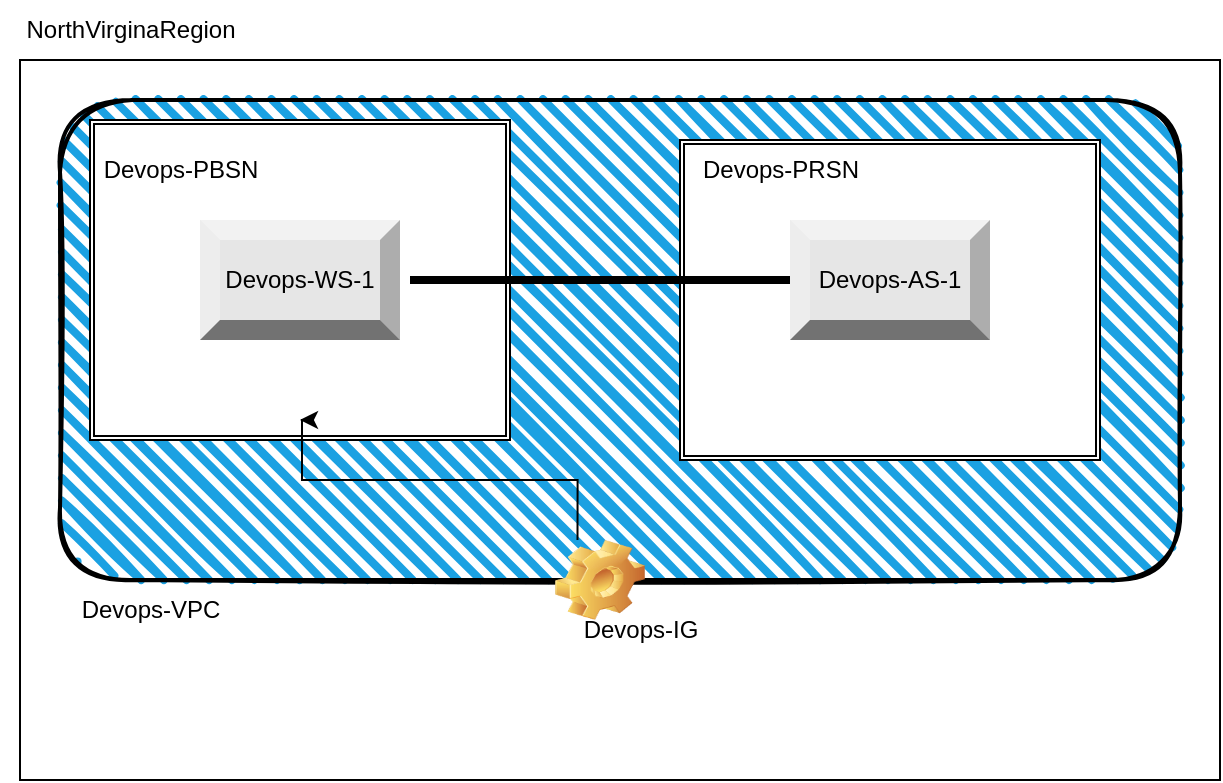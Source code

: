 <mxfile version="21.7.0" type="github">
  <diagram name="Page-1" id="AduzCYzp2sgBGg_k5Ylr">
    <mxGraphModel dx="880" dy="438" grid="1" gridSize="10" guides="1" tooltips="1" connect="1" arrows="1" fold="1" page="1" pageScale="1" pageWidth="850" pageHeight="1100" math="0" shadow="0">
      <root>
        <mxCell id="0" />
        <mxCell id="1" parent="0" />
        <mxCell id="Hh1YSapMTzfnrCuxQ2ml-1" value="" style="rounded=0;whiteSpace=wrap;html=1;" vertex="1" parent="1">
          <mxGeometry x="170" y="60" width="600" height="360" as="geometry" />
        </mxCell>
        <mxCell id="Hh1YSapMTzfnrCuxQ2ml-2" value="NorthVirginaRegion" style="text;html=1;align=center;verticalAlign=middle;resizable=0;points=[];autosize=1;strokeColor=none;fillColor=none;" vertex="1" parent="1">
          <mxGeometry x="160" y="30" width="130" height="30" as="geometry" />
        </mxCell>
        <mxCell id="Hh1YSapMTzfnrCuxQ2ml-3" value="" style="rounded=1;whiteSpace=wrap;html=1;strokeWidth=2;fillWeight=4;hachureGap=8;hachureAngle=45;fillColor=#1ba1e2;sketch=1;" vertex="1" parent="1">
          <mxGeometry x="190" y="80" width="560" height="240" as="geometry" />
        </mxCell>
        <mxCell id="Hh1YSapMTzfnrCuxQ2ml-4" value="Devops-VPC" style="text;html=1;align=center;verticalAlign=middle;resizable=0;points=[];autosize=1;strokeColor=none;fillColor=none;" vertex="1" parent="1">
          <mxGeometry x="190" y="320" width="90" height="30" as="geometry" />
        </mxCell>
        <mxCell id="Hh1YSapMTzfnrCuxQ2ml-6" value="" style="shape=ext;double=1;rounded=0;whiteSpace=wrap;html=1;" vertex="1" parent="1">
          <mxGeometry x="205" y="90" width="210" height="160" as="geometry" />
        </mxCell>
        <mxCell id="Hh1YSapMTzfnrCuxQ2ml-7" value="" style="shape=ext;double=1;rounded=0;whiteSpace=wrap;html=1;" vertex="1" parent="1">
          <mxGeometry x="500" y="100" width="210" height="160" as="geometry" />
        </mxCell>
        <mxCell id="Hh1YSapMTzfnrCuxQ2ml-8" value="Devops-PBSN" style="text;html=1;align=center;verticalAlign=middle;resizable=0;points=[];autosize=1;strokeColor=none;fillColor=none;" vertex="1" parent="1">
          <mxGeometry x="200" y="100" width="100" height="30" as="geometry" />
        </mxCell>
        <mxCell id="Hh1YSapMTzfnrCuxQ2ml-9" value="Devops-PRSN" style="text;html=1;align=center;verticalAlign=middle;resizable=0;points=[];autosize=1;strokeColor=none;fillColor=none;" vertex="1" parent="1">
          <mxGeometry x="500" y="100" width="100" height="30" as="geometry" />
        </mxCell>
        <mxCell id="Hh1YSapMTzfnrCuxQ2ml-11" value="Devops-WS-1" style="labelPosition=center;verticalLabelPosition=middle;align=center;html=1;shape=mxgraph.basic.shaded_button;dx=10;fillColor=#E6E6E6;strokeColor=none;whiteSpace=wrap;" vertex="1" parent="1">
          <mxGeometry x="260" y="140" width="100" height="60" as="geometry" />
        </mxCell>
        <mxCell id="Hh1YSapMTzfnrCuxQ2ml-12" value="Devops-AS-1" style="labelPosition=center;verticalLabelPosition=middle;align=center;html=1;shape=mxgraph.basic.shaded_button;dx=10;fillColor=#E6E6E6;strokeColor=none;whiteSpace=wrap;" vertex="1" parent="1">
          <mxGeometry x="555" y="140" width="100" height="60" as="geometry" />
        </mxCell>
        <mxCell id="Hh1YSapMTzfnrCuxQ2ml-13" value="" style="line;strokeWidth=4;html=1;perimeter=backbonePerimeter;points=[];outlineConnect=0;" vertex="1" parent="1">
          <mxGeometry x="365" y="165" width="190" height="10" as="geometry" />
        </mxCell>
        <mxCell id="Hh1YSapMTzfnrCuxQ2ml-17" value="" style="edgeStyle=orthogonalEdgeStyle;rounded=0;orthogonalLoop=1;jettySize=auto;html=1;exitX=0.25;exitY=0;exitDx=0;exitDy=0;" edge="1" parent="1" source="Hh1YSapMTzfnrCuxQ2ml-14">
          <mxGeometry relative="1" as="geometry">
            <mxPoint x="437.5" y="290" as="sourcePoint" />
            <mxPoint x="310" y="240" as="targetPoint" />
            <Array as="points">
              <mxPoint x="449" y="270" />
              <mxPoint x="311" y="270" />
            </Array>
          </mxGeometry>
        </mxCell>
        <mxCell id="Hh1YSapMTzfnrCuxQ2ml-14" value="" style="shape=image;html=1;verticalLabelPosition=bottom;verticalAlign=top;imageAspect=0;image=img/clipart/Gear_128x128.png" vertex="1" parent="1">
          <mxGeometry x="437.5" y="300" width="45" height="40" as="geometry" />
        </mxCell>
        <mxCell id="Hh1YSapMTzfnrCuxQ2ml-15" value="Devops-IG" style="text;html=1;align=center;verticalAlign=middle;resizable=0;points=[];autosize=1;strokeColor=none;fillColor=none;" vertex="1" parent="1">
          <mxGeometry x="440" y="330" width="80" height="30" as="geometry" />
        </mxCell>
      </root>
    </mxGraphModel>
  </diagram>
</mxfile>
